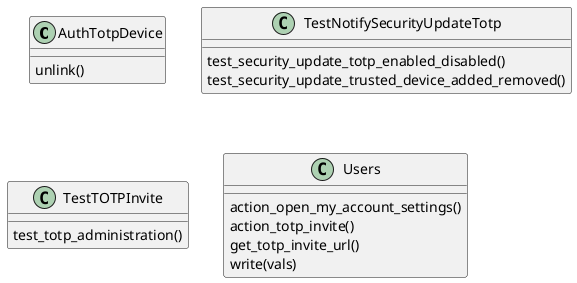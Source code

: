 @startuml classes_auth_totp_mail
set namespaceSeparator none
class "AuthTotpDevice" as odoo_src.odoo.addons.auth_totp_mail.models.auth_totp_device.AuthTotpDevice {
  unlink()
}
class "TestNotifySecurityUpdateTotp" as odoo_src.odoo.addons.auth_totp_mail.tests.test_notify_security_update_totp.TestNotifySecurityUpdateTotp {
  test_security_update_totp_enabled_disabled()
  test_security_update_trusted_device_added_removed()
}
class "TestTOTPInvite" as odoo_src.odoo.addons.auth_totp_mail.tests.test_totp.TestTOTPInvite {
  test_totp_administration()
}
class "Users" as odoo_src.odoo.addons.auth_totp_mail.models.res_users.Users {
  action_open_my_account_settings()
  action_totp_invite()
  get_totp_invite_url()
  write(vals)
}
@enduml
